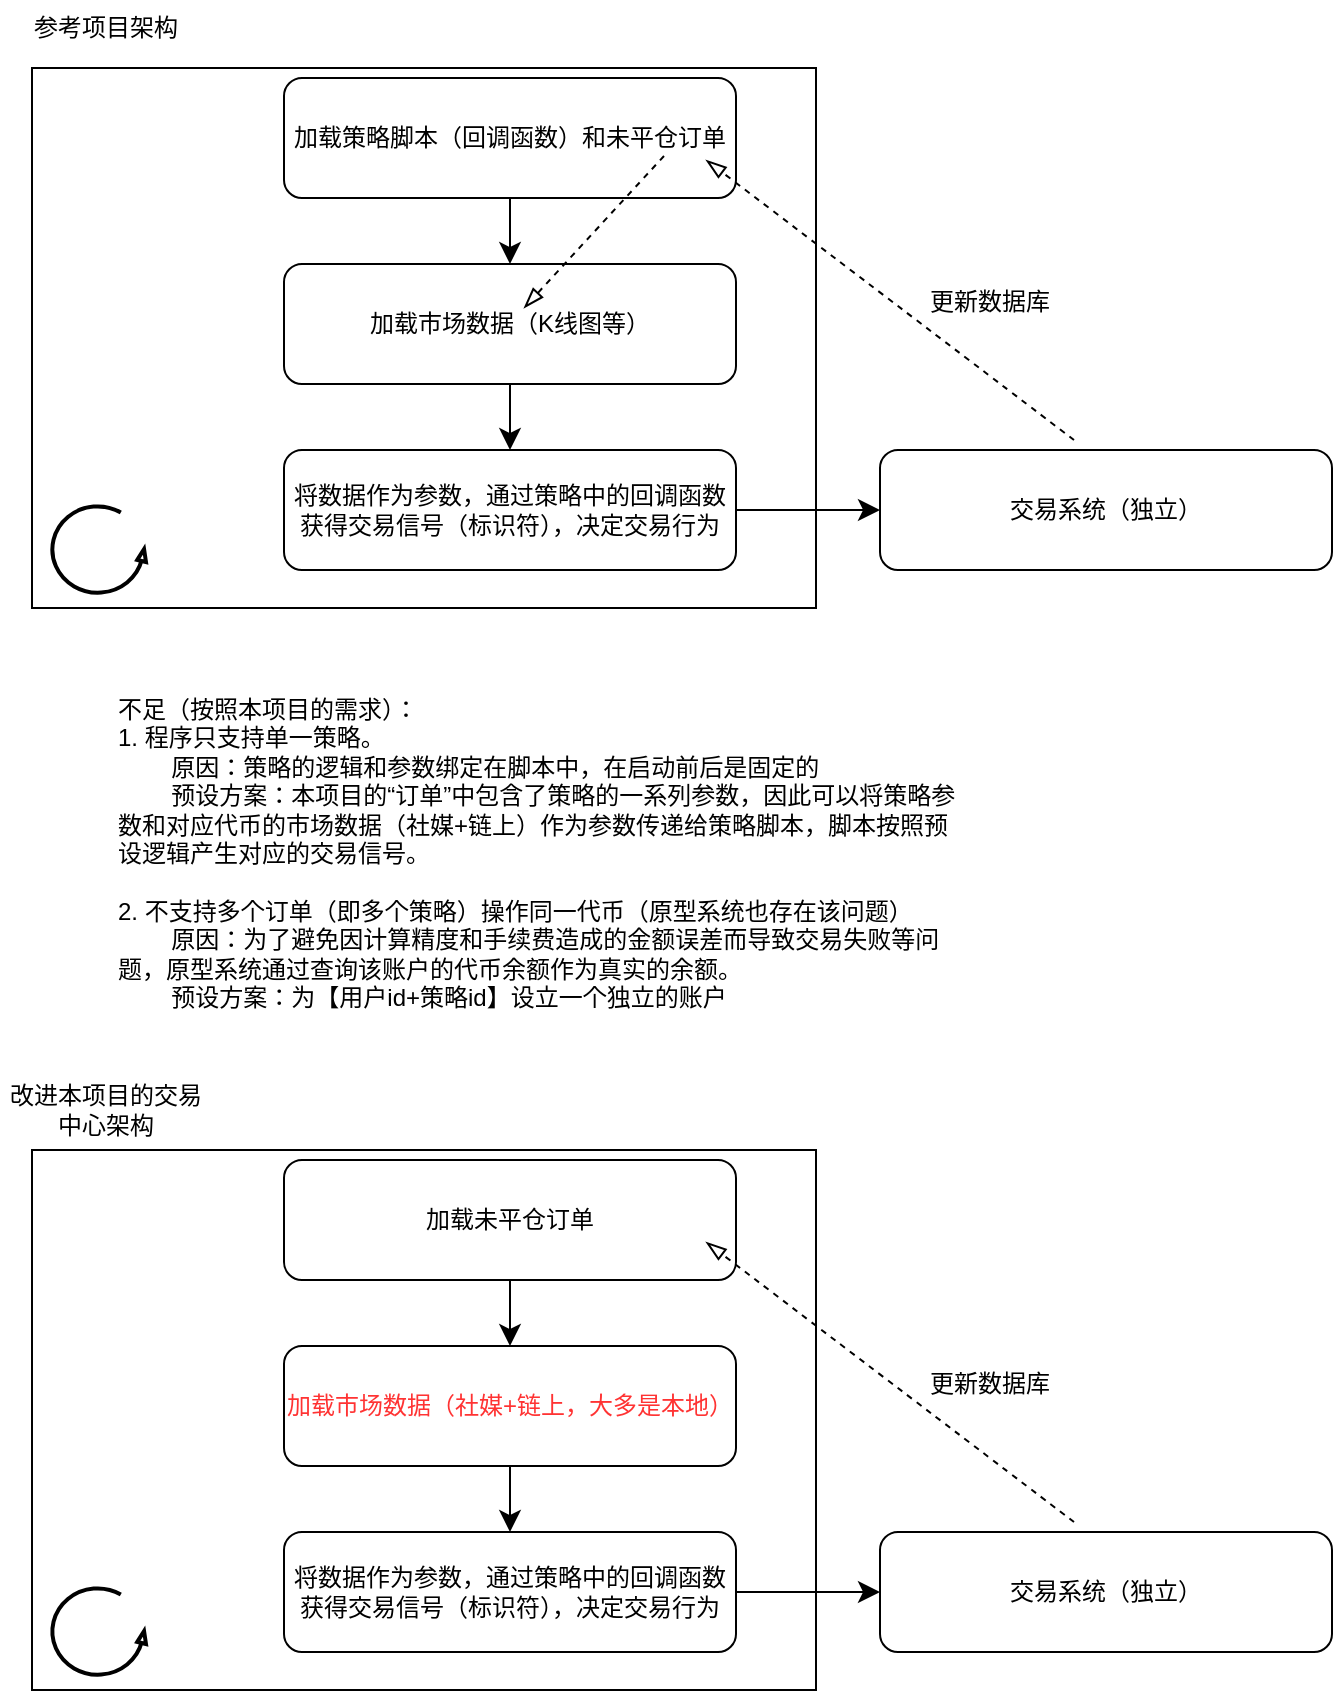 <mxfile version="27.0.6">
  <diagram name="第 1 页" id="4Tlkrzrl2eSxHGA9nsDM">
    <mxGraphModel dx="1688" dy="952" grid="0" gridSize="10" guides="1" tooltips="1" connect="1" arrows="1" fold="1" page="0" pageScale="1" pageWidth="827" pageHeight="1169" math="0" shadow="0">
      <root>
        <mxCell id="0" />
        <mxCell id="1" parent="0" />
        <mxCell id="j48AXpBPXFqkCsc0e9pB-11" value="" style="rounded=0;whiteSpace=wrap;html=1;fillColor=none;" vertex="1" parent="1">
          <mxGeometry x="-412" y="-190" width="392" height="270" as="geometry" />
        </mxCell>
        <mxCell id="j48AXpBPXFqkCsc0e9pB-1" value="参考项目架构" style="text;html=1;align=center;verticalAlign=middle;whiteSpace=wrap;rounded=0;" vertex="1" parent="1">
          <mxGeometry x="-428" y="-224" width="106" height="28" as="geometry" />
        </mxCell>
        <mxCell id="j48AXpBPXFqkCsc0e9pB-6" style="edgeStyle=none;curved=1;rounded=0;orthogonalLoop=1;jettySize=auto;html=1;exitX=0.5;exitY=1;exitDx=0;exitDy=0;fontSize=12;startSize=8;endSize=8;" edge="1" parent="1" source="j48AXpBPXFqkCsc0e9pB-3" target="j48AXpBPXFqkCsc0e9pB-4">
          <mxGeometry relative="1" as="geometry" />
        </mxCell>
        <mxCell id="j48AXpBPXFqkCsc0e9pB-3" value="加载策略脚本（回调函数）和未平仓订单" style="rounded=1;whiteSpace=wrap;html=1;" vertex="1" parent="1">
          <mxGeometry x="-286" y="-185" width="226" height="60" as="geometry" />
        </mxCell>
        <mxCell id="j48AXpBPXFqkCsc0e9pB-8" style="edgeStyle=none;curved=1;rounded=0;orthogonalLoop=1;jettySize=auto;html=1;exitX=0.5;exitY=1;exitDx=0;exitDy=0;entryX=0.5;entryY=0;entryDx=0;entryDy=0;fontSize=12;startSize=8;endSize=8;" edge="1" parent="1" source="j48AXpBPXFqkCsc0e9pB-4" target="j48AXpBPXFqkCsc0e9pB-7">
          <mxGeometry relative="1" as="geometry" />
        </mxCell>
        <mxCell id="j48AXpBPXFqkCsc0e9pB-4" value="加载市场数据（K线图等）" style="rounded=1;whiteSpace=wrap;html=1;" vertex="1" parent="1">
          <mxGeometry x="-286" y="-92" width="226" height="60" as="geometry" />
        </mxCell>
        <mxCell id="j48AXpBPXFqkCsc0e9pB-5" value="" style="endArrow=blockThin;html=1;rounded=0;fontSize=12;startSize=8;endSize=8;curved=1;dashed=1;endFill=0;" edge="1" parent="1">
          <mxGeometry width="50" height="50" relative="1" as="geometry">
            <mxPoint x="-96" y="-146" as="sourcePoint" />
            <mxPoint x="-166" y="-70" as="targetPoint" />
          </mxGeometry>
        </mxCell>
        <mxCell id="j48AXpBPXFqkCsc0e9pB-14" style="edgeStyle=none;curved=1;rounded=0;orthogonalLoop=1;jettySize=auto;html=1;exitX=1;exitY=0.5;exitDx=0;exitDy=0;entryX=0;entryY=0.5;entryDx=0;entryDy=0;fontSize=12;startSize=8;endSize=8;" edge="1" parent="1" source="j48AXpBPXFqkCsc0e9pB-7" target="j48AXpBPXFqkCsc0e9pB-13">
          <mxGeometry relative="1" as="geometry" />
        </mxCell>
        <mxCell id="j48AXpBPXFqkCsc0e9pB-7" value="将数据作为参数，通过策略中的回调函数获得交易信号（标识符），决定交易行为" style="rounded=1;whiteSpace=wrap;html=1;" vertex="1" parent="1">
          <mxGeometry x="-286" y="1" width="226" height="60" as="geometry" />
        </mxCell>
        <mxCell id="j48AXpBPXFqkCsc0e9pB-10" value="" style="verticalLabelPosition=bottom;html=1;verticalAlign=top;strokeWidth=2;shape=mxgraph.lean_mapping.physical_pull;pointerEvents=1;" vertex="1" parent="1">
          <mxGeometry x="-402" y="29" width="47" height="43.5" as="geometry" />
        </mxCell>
        <mxCell id="j48AXpBPXFqkCsc0e9pB-12" value="不足（按照本项目的需求）：&lt;div&gt;1. 程序只支持单一策略。&lt;/div&gt;&lt;div&gt;&lt;span style=&quot;white-space: pre;&quot;&gt;&#x9;&lt;/span&gt;原因：策略的逻辑和参数绑定在脚本中，在启动前后是固定的&lt;br&gt;&lt;/div&gt;&lt;div&gt;&lt;span style=&quot;white-space: pre;&quot;&gt;&#x9;&lt;/span&gt;预设方案：本项目的“订单”中包含了策略的一系列参数，因此可以将策略参数和对应代币的市场数据（社媒+链上）作为参数传递给策略脚本，脚本按照预设逻辑产生对应的交易信号。&lt;br&gt;&lt;/div&gt;&lt;div&gt;&lt;br&gt;&lt;/div&gt;&lt;div&gt;2. 不支持多个订单（即多个策略）操作同一代币（原型系统也存在该问题）&lt;/div&gt;&lt;div&gt;&lt;span style=&quot;white-space: pre;&quot;&gt;&#x9;&lt;/span&gt;原因：为了避免因计算精度和手续费造成的金额误差而导致交易失败等问题，原型系统通过查询该账户的代币余额作为真实的余额。&lt;br&gt;&lt;/div&gt;&lt;div&gt;&lt;span style=&quot;white-space: pre;&quot;&gt;&#x9;&lt;/span&gt;预设方案：为【用户id+策略id】设立一个独立的账户&lt;br&gt;&lt;/div&gt;" style="text;html=1;align=left;verticalAlign=top;whiteSpace=wrap;rounded=0;" vertex="1" parent="1">
          <mxGeometry x="-371" y="117" width="428" height="185" as="geometry" />
        </mxCell>
        <mxCell id="j48AXpBPXFqkCsc0e9pB-13" value="交易系统（独立）" style="rounded=1;whiteSpace=wrap;html=1;" vertex="1" parent="1">
          <mxGeometry x="12" y="1" width="226" height="60" as="geometry" />
        </mxCell>
        <mxCell id="j48AXpBPXFqkCsc0e9pB-15" value="" style="endArrow=blockThin;html=1;rounded=0;fontSize=12;startSize=8;endSize=8;curved=1;dashed=1;endFill=0;" edge="1" parent="1">
          <mxGeometry width="50" height="50" relative="1" as="geometry">
            <mxPoint x="109" y="-4" as="sourcePoint" />
            <mxPoint x="-75" y="-144" as="targetPoint" />
          </mxGeometry>
        </mxCell>
        <mxCell id="j48AXpBPXFqkCsc0e9pB-18" value="&lt;div&gt;更新数据库&lt;/div&gt;" style="text;html=1;align=left;verticalAlign=middle;whiteSpace=wrap;rounded=0;" vertex="1" parent="1">
          <mxGeometry x="35" y="-88" width="83" height="29" as="geometry" />
        </mxCell>
        <mxCell id="j48AXpBPXFqkCsc0e9pB-19" value="" style="rounded=0;whiteSpace=wrap;html=1;fillColor=none;" vertex="1" parent="1">
          <mxGeometry x="-412" y="351" width="392" height="270" as="geometry" />
        </mxCell>
        <mxCell id="j48AXpBPXFqkCsc0e9pB-20" value="改进本项目的交易中心架构" style="text;html=1;align=center;verticalAlign=middle;whiteSpace=wrap;rounded=0;" vertex="1" parent="1">
          <mxGeometry x="-428" y="317" width="106" height="28" as="geometry" />
        </mxCell>
        <mxCell id="j48AXpBPXFqkCsc0e9pB-21" style="edgeStyle=none;curved=1;rounded=0;orthogonalLoop=1;jettySize=auto;html=1;exitX=0.5;exitY=1;exitDx=0;exitDy=0;fontSize=12;startSize=8;endSize=8;" edge="1" parent="1" source="j48AXpBPXFqkCsc0e9pB-22" target="j48AXpBPXFqkCsc0e9pB-24">
          <mxGeometry relative="1" as="geometry" />
        </mxCell>
        <mxCell id="j48AXpBPXFqkCsc0e9pB-22" value="加载未平仓订单" style="rounded=1;whiteSpace=wrap;html=1;" vertex="1" parent="1">
          <mxGeometry x="-286" y="356" width="226" height="60" as="geometry" />
        </mxCell>
        <mxCell id="j48AXpBPXFqkCsc0e9pB-23" style="edgeStyle=none;curved=1;rounded=0;orthogonalLoop=1;jettySize=auto;html=1;exitX=0.5;exitY=1;exitDx=0;exitDy=0;entryX=0.5;entryY=0;entryDx=0;entryDy=0;fontSize=12;startSize=8;endSize=8;" edge="1" parent="1" source="j48AXpBPXFqkCsc0e9pB-24" target="j48AXpBPXFqkCsc0e9pB-27">
          <mxGeometry relative="1" as="geometry" />
        </mxCell>
        <mxCell id="j48AXpBPXFqkCsc0e9pB-24" value="&lt;font style=&quot;color: rgb(255, 51, 51);&quot;&gt;加载市场数据（社媒+链上，大多是本地）&lt;/font&gt;" style="rounded=1;whiteSpace=wrap;html=1;" vertex="1" parent="1">
          <mxGeometry x="-286" y="449" width="226" height="60" as="geometry" />
        </mxCell>
        <mxCell id="j48AXpBPXFqkCsc0e9pB-26" style="edgeStyle=none;curved=1;rounded=0;orthogonalLoop=1;jettySize=auto;html=1;exitX=1;exitY=0.5;exitDx=0;exitDy=0;entryX=0;entryY=0.5;entryDx=0;entryDy=0;fontSize=12;startSize=8;endSize=8;" edge="1" parent="1" source="j48AXpBPXFqkCsc0e9pB-27" target="j48AXpBPXFqkCsc0e9pB-29">
          <mxGeometry relative="1" as="geometry" />
        </mxCell>
        <mxCell id="j48AXpBPXFqkCsc0e9pB-27" value="将数据作为参数，通过策略中的回调函数获得交易信号（标识符），决定交易行为" style="rounded=1;whiteSpace=wrap;html=1;" vertex="1" parent="1">
          <mxGeometry x="-286" y="542" width="226" height="60" as="geometry" />
        </mxCell>
        <mxCell id="j48AXpBPXFqkCsc0e9pB-28" value="" style="verticalLabelPosition=bottom;html=1;verticalAlign=top;strokeWidth=2;shape=mxgraph.lean_mapping.physical_pull;pointerEvents=1;" vertex="1" parent="1">
          <mxGeometry x="-402" y="570" width="47" height="43.5" as="geometry" />
        </mxCell>
        <mxCell id="j48AXpBPXFqkCsc0e9pB-29" value="交易系统（独立）" style="rounded=1;whiteSpace=wrap;html=1;" vertex="1" parent="1">
          <mxGeometry x="12" y="542" width="226" height="60" as="geometry" />
        </mxCell>
        <mxCell id="j48AXpBPXFqkCsc0e9pB-30" value="" style="endArrow=blockThin;html=1;rounded=0;fontSize=12;startSize=8;endSize=8;curved=1;dashed=1;endFill=0;" edge="1" parent="1">
          <mxGeometry width="50" height="50" relative="1" as="geometry">
            <mxPoint x="109" y="537" as="sourcePoint" />
            <mxPoint x="-75" y="397" as="targetPoint" />
          </mxGeometry>
        </mxCell>
        <mxCell id="j48AXpBPXFqkCsc0e9pB-31" value="&lt;div&gt;更新数据库&lt;/div&gt;" style="text;html=1;align=left;verticalAlign=middle;whiteSpace=wrap;rounded=0;" vertex="1" parent="1">
          <mxGeometry x="35" y="453" width="83" height="29" as="geometry" />
        </mxCell>
      </root>
    </mxGraphModel>
  </diagram>
</mxfile>
